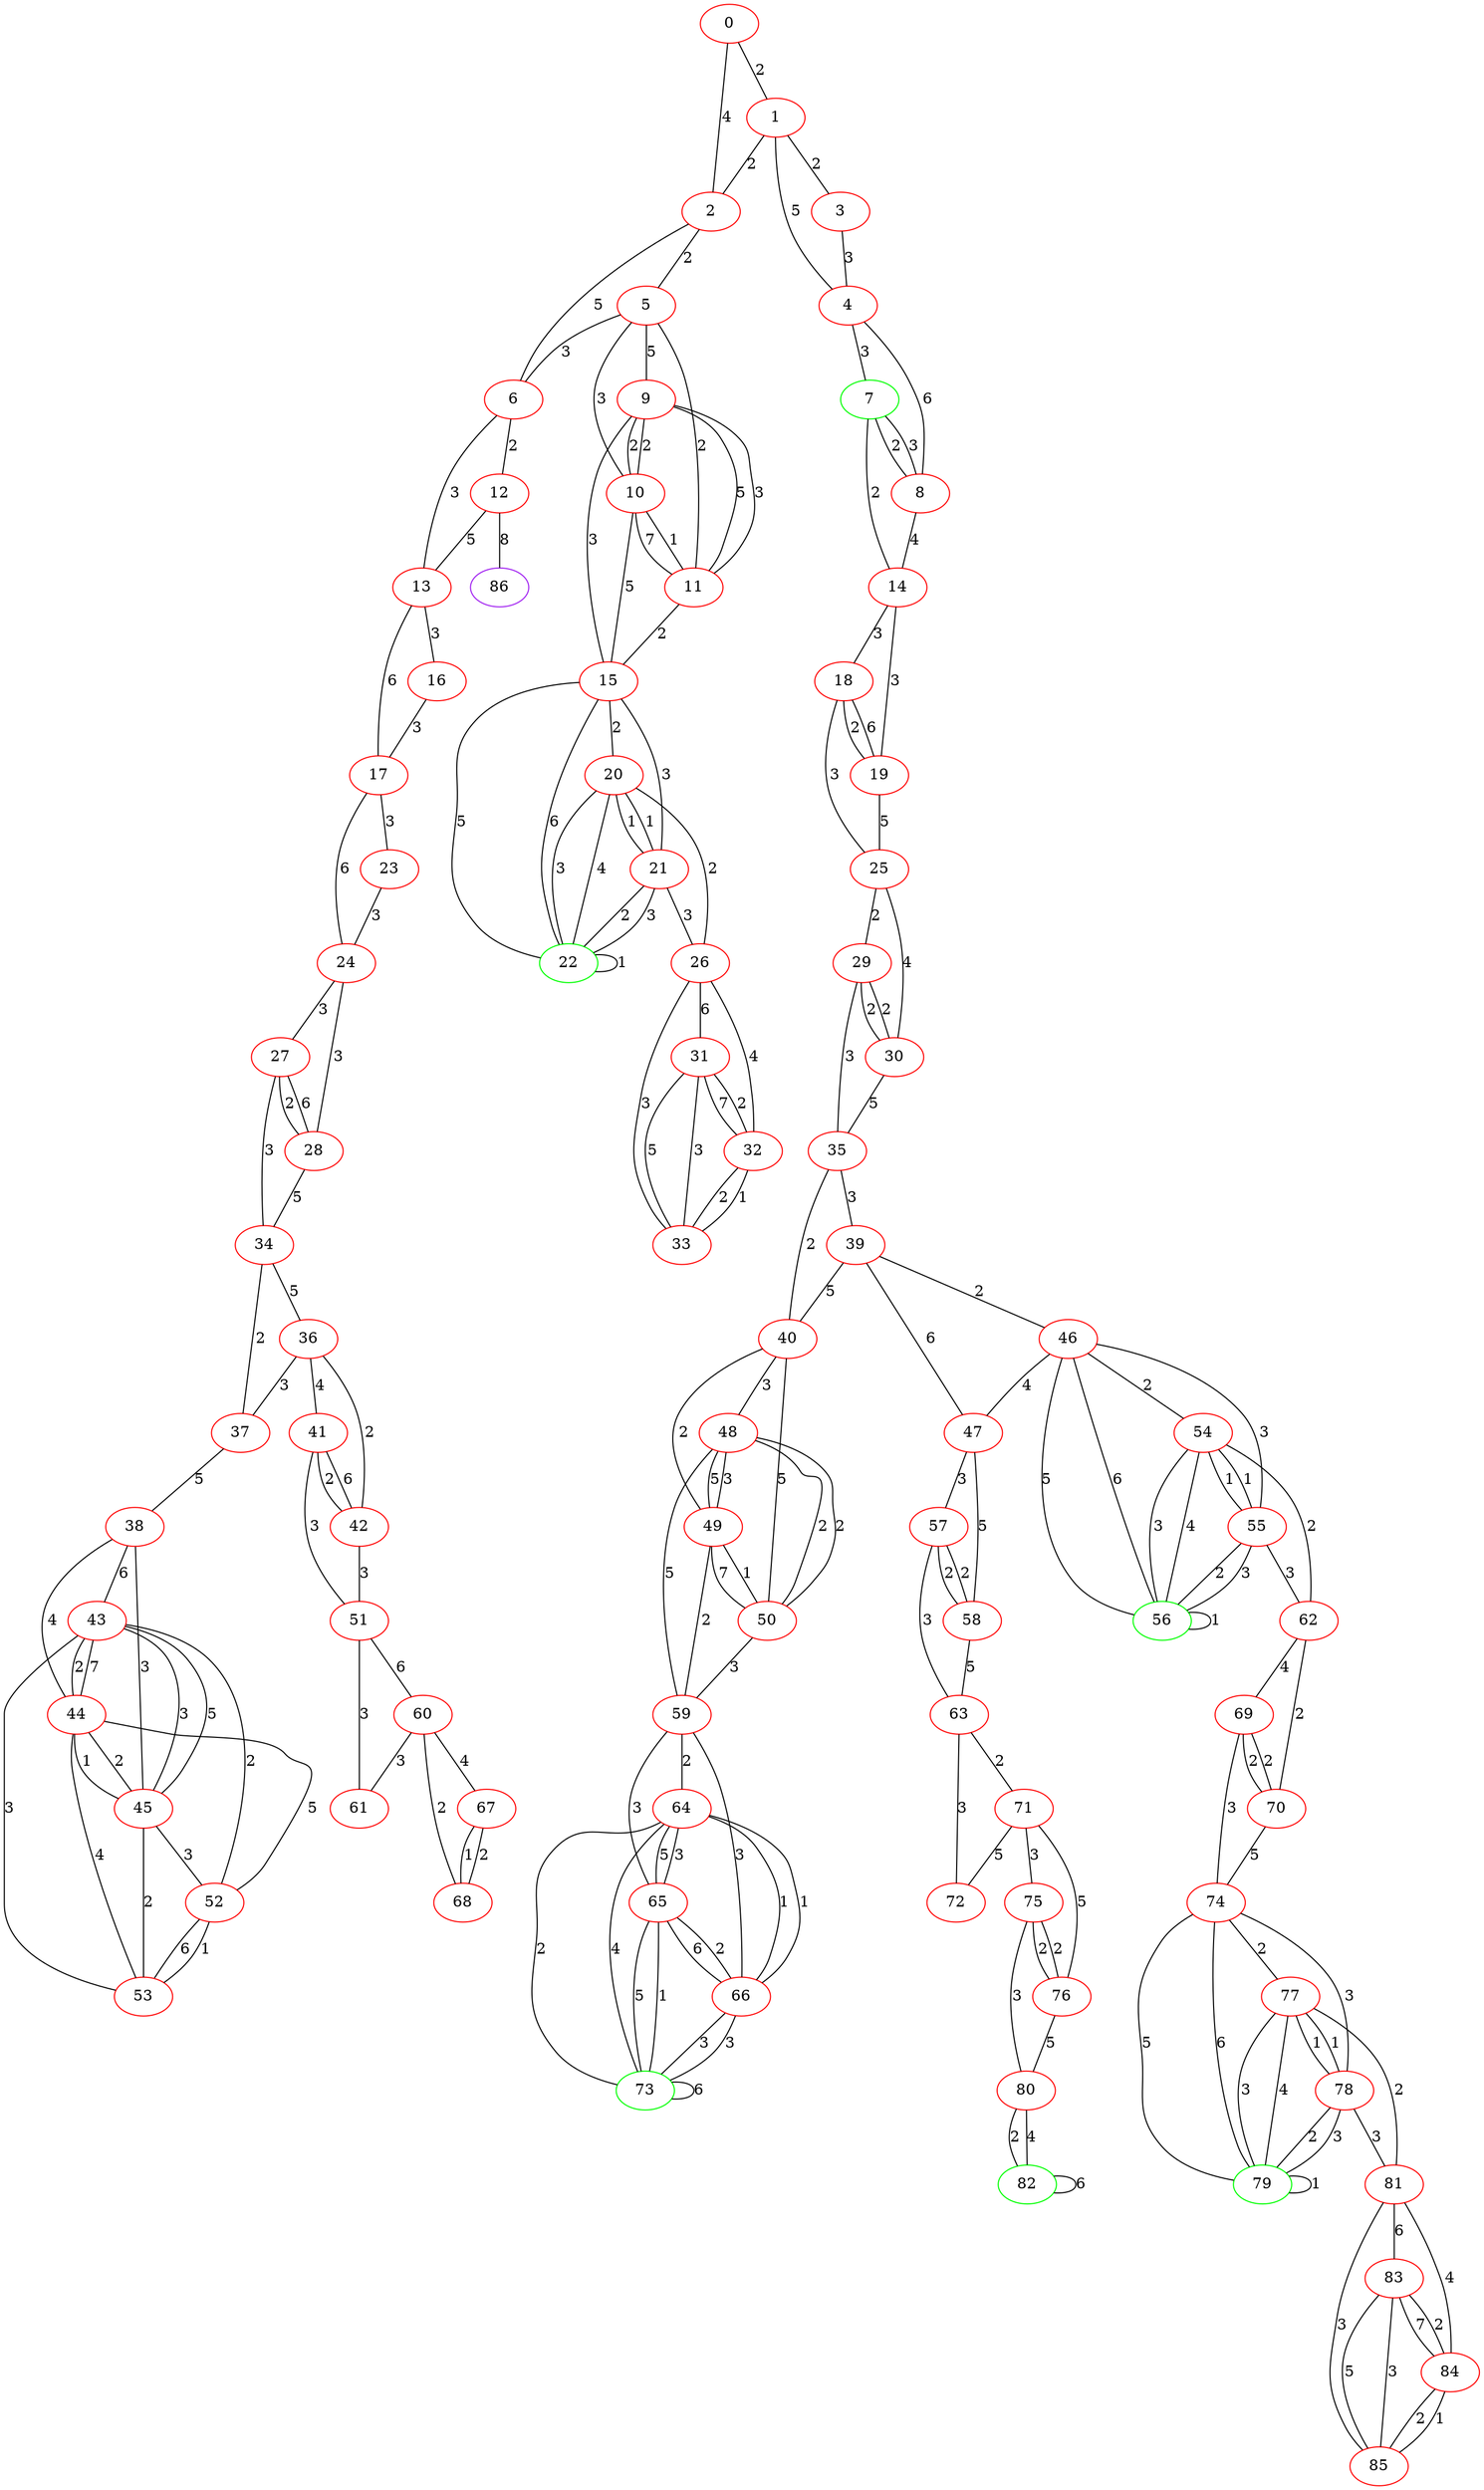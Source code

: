 graph "" {
0 [color=red, weight=1];
1 [color=red, weight=1];
2 [color=red, weight=1];
3 [color=red, weight=1];
4 [color=red, weight=1];
5 [color=red, weight=1];
6 [color=red, weight=1];
7 [color=green, weight=2];
8 [color=red, weight=1];
9 [color=red, weight=1];
10 [color=red, weight=1];
11 [color=red, weight=1];
12 [color=red, weight=1];
13 [color=red, weight=1];
14 [color=red, weight=1];
15 [color=red, weight=1];
16 [color=red, weight=1];
17 [color=red, weight=1];
18 [color=red, weight=1];
19 [color=red, weight=1];
20 [color=red, weight=1];
21 [color=red, weight=1];
22 [color=green, weight=2];
23 [color=red, weight=1];
24 [color=red, weight=1];
25 [color=red, weight=1];
26 [color=red, weight=1];
27 [color=red, weight=1];
28 [color=red, weight=1];
29 [color=red, weight=1];
30 [color=red, weight=1];
31 [color=red, weight=1];
32 [color=red, weight=1];
33 [color=red, weight=1];
34 [color=red, weight=1];
35 [color=red, weight=1];
36 [color=red, weight=1];
37 [color=red, weight=1];
38 [color=red, weight=1];
39 [color=red, weight=1];
40 [color=red, weight=1];
41 [color=red, weight=1];
42 [color=red, weight=1];
43 [color=red, weight=1];
44 [color=red, weight=1];
45 [color=red, weight=1];
46 [color=red, weight=1];
47 [color=red, weight=1];
48 [color=red, weight=1];
49 [color=red, weight=1];
50 [color=red, weight=1];
51 [color=red, weight=1];
52 [color=red, weight=1];
53 [color=red, weight=1];
54 [color=red, weight=1];
55 [color=red, weight=1];
56 [color=green, weight=2];
57 [color=red, weight=1];
58 [color=red, weight=1];
59 [color=red, weight=1];
60 [color=red, weight=1];
61 [color=red, weight=1];
62 [color=red, weight=1];
63 [color=red, weight=1];
64 [color=red, weight=1];
65 [color=red, weight=1];
66 [color=red, weight=1];
67 [color=red, weight=1];
68 [color=red, weight=1];
69 [color=red, weight=1];
70 [color=red, weight=1];
71 [color=red, weight=1];
72 [color=red, weight=1];
73 [color=green, weight=2];
74 [color=red, weight=1];
75 [color=red, weight=1];
76 [color=red, weight=1];
77 [color=red, weight=1];
78 [color=red, weight=1];
79 [color=green, weight=2];
80 [color=red, weight=1];
81 [color=red, weight=1];
82 [color=green, weight=2];
83 [color=red, weight=1];
84 [color=red, weight=1];
85 [color=red, weight=1];
86 [color=purple, weight=4];
0 -- 1  [key=0, label=2];
0 -- 2  [key=0, label=4];
1 -- 2  [key=0, label=2];
1 -- 3  [key=0, label=2];
1 -- 4  [key=0, label=5];
2 -- 5  [key=0, label=2];
2 -- 6  [key=0, label=5];
3 -- 4  [key=0, label=3];
4 -- 8  [key=0, label=6];
4 -- 7  [key=0, label=3];
5 -- 9  [key=0, label=5];
5 -- 11  [key=0, label=2];
5 -- 10  [key=0, label=3];
5 -- 6  [key=0, label=3];
6 -- 12  [key=0, label=2];
6 -- 13  [key=0, label=3];
7 -- 8  [key=0, label=2];
7 -- 8  [key=1, label=3];
7 -- 14  [key=0, label=2];
8 -- 14  [key=0, label=4];
9 -- 10  [key=0, label=2];
9 -- 10  [key=1, label=2];
9 -- 11  [key=0, label=5];
9 -- 11  [key=1, label=3];
9 -- 15  [key=0, label=3];
10 -- 11  [key=0, label=7];
10 -- 11  [key=1, label=1];
10 -- 15  [key=0, label=5];
11 -- 15  [key=0, label=2];
12 -- 86  [key=0, label=8];
12 -- 13  [key=0, label=5];
13 -- 16  [key=0, label=3];
13 -- 17  [key=0, label=6];
14 -- 18  [key=0, label=3];
14 -- 19  [key=0, label=3];
15 -- 20  [key=0, label=2];
15 -- 21  [key=0, label=3];
15 -- 22  [key=0, label=5];
15 -- 22  [key=1, label=6];
16 -- 17  [key=0, label=3];
17 -- 24  [key=0, label=6];
17 -- 23  [key=0, label=3];
18 -- 25  [key=0, label=3];
18 -- 19  [key=0, label=2];
18 -- 19  [key=1, label=6];
19 -- 25  [key=0, label=5];
20 -- 26  [key=0, label=2];
20 -- 21  [key=0, label=1];
20 -- 21  [key=1, label=1];
20 -- 22  [key=0, label=3];
20 -- 22  [key=1, label=4];
21 -- 26  [key=0, label=3];
21 -- 22  [key=0, label=2];
21 -- 22  [key=1, label=3];
22 -- 22  [key=0, label=1];
23 -- 24  [key=0, label=3];
24 -- 27  [key=0, label=3];
24 -- 28  [key=0, label=3];
25 -- 29  [key=0, label=2];
25 -- 30  [key=0, label=4];
26 -- 32  [key=0, label=4];
26 -- 33  [key=0, label=3];
26 -- 31  [key=0, label=6];
27 -- 34  [key=0, label=3];
27 -- 28  [key=0, label=2];
27 -- 28  [key=1, label=6];
28 -- 34  [key=0, label=5];
29 -- 35  [key=0, label=3];
29 -- 30  [key=0, label=2];
29 -- 30  [key=1, label=2];
30 -- 35  [key=0, label=5];
31 -- 32  [key=0, label=7];
31 -- 32  [key=1, label=2];
31 -- 33  [key=0, label=5];
31 -- 33  [key=1, label=3];
32 -- 33  [key=0, label=2];
32 -- 33  [key=1, label=1];
34 -- 36  [key=0, label=5];
34 -- 37  [key=0, label=2];
35 -- 40  [key=0, label=2];
35 -- 39  [key=0, label=3];
36 -- 41  [key=0, label=4];
36 -- 42  [key=0, label=2];
36 -- 37  [key=0, label=3];
37 -- 38  [key=0, label=5];
38 -- 43  [key=0, label=6];
38 -- 44  [key=0, label=4];
38 -- 45  [key=0, label=3];
39 -- 40  [key=0, label=5];
39 -- 46  [key=0, label=2];
39 -- 47  [key=0, label=6];
40 -- 48  [key=0, label=3];
40 -- 49  [key=0, label=2];
40 -- 50  [key=0, label=5];
41 -- 42  [key=0, label=2];
41 -- 42  [key=1, label=6];
41 -- 51  [key=0, label=3];
42 -- 51  [key=0, label=3];
43 -- 52  [key=0, label=2];
43 -- 44  [key=0, label=2];
43 -- 44  [key=1, label=7];
43 -- 45  [key=0, label=3];
43 -- 45  [key=1, label=5];
43 -- 53  [key=0, label=3];
44 -- 52  [key=0, label=5];
44 -- 45  [key=0, label=1];
44 -- 45  [key=1, label=2];
44 -- 53  [key=0, label=4];
45 -- 52  [key=0, label=3];
45 -- 53  [key=0, label=2];
46 -- 56  [key=0, label=5];
46 -- 56  [key=1, label=6];
46 -- 47  [key=0, label=4];
46 -- 54  [key=0, label=2];
46 -- 55  [key=0, label=3];
47 -- 57  [key=0, label=3];
47 -- 58  [key=0, label=5];
48 -- 49  [key=0, label=5];
48 -- 49  [key=1, label=3];
48 -- 50  [key=0, label=2];
48 -- 50  [key=1, label=2];
48 -- 59  [key=0, label=5];
49 -- 50  [key=0, label=7];
49 -- 50  [key=1, label=1];
49 -- 59  [key=0, label=2];
50 -- 59  [key=0, label=3];
51 -- 60  [key=0, label=6];
51 -- 61  [key=0, label=3];
52 -- 53  [key=0, label=6];
52 -- 53  [key=1, label=1];
54 -- 56  [key=0, label=3];
54 -- 56  [key=1, label=4];
54 -- 62  [key=0, label=2];
54 -- 55  [key=0, label=1];
54 -- 55  [key=1, label=1];
55 -- 56  [key=0, label=2];
55 -- 56  [key=1, label=3];
55 -- 62  [key=0, label=3];
56 -- 56  [key=0, label=1];
57 -- 58  [key=0, label=2];
57 -- 58  [key=1, label=2];
57 -- 63  [key=0, label=3];
58 -- 63  [key=0, label=5];
59 -- 64  [key=0, label=2];
59 -- 65  [key=0, label=3];
59 -- 66  [key=0, label=3];
60 -- 67  [key=0, label=4];
60 -- 68  [key=0, label=2];
60 -- 61  [key=0, label=3];
62 -- 70  [key=0, label=2];
62 -- 69  [key=0, label=4];
63 -- 72  [key=0, label=3];
63 -- 71  [key=0, label=2];
64 -- 65  [key=0, label=5];
64 -- 65  [key=1, label=3];
64 -- 66  [key=0, label=1];
64 -- 66  [key=1, label=1];
64 -- 73  [key=0, label=2];
64 -- 73  [key=1, label=4];
65 -- 73  [key=0, label=5];
65 -- 73  [key=1, label=1];
65 -- 66  [key=0, label=6];
65 -- 66  [key=1, label=2];
66 -- 73  [key=0, label=3];
66 -- 73  [key=1, label=3];
67 -- 68  [key=0, label=1];
67 -- 68  [key=1, label=2];
69 -- 74  [key=0, label=3];
69 -- 70  [key=0, label=2];
69 -- 70  [key=1, label=2];
70 -- 74  [key=0, label=5];
71 -- 72  [key=0, label=5];
71 -- 75  [key=0, label=3];
71 -- 76  [key=0, label=5];
73 -- 73  [key=0, label=6];
74 -- 79  [key=0, label=5];
74 -- 79  [key=1, label=6];
74 -- 78  [key=0, label=3];
74 -- 77  [key=0, label=2];
75 -- 80  [key=0, label=3];
75 -- 76  [key=0, label=2];
75 -- 76  [key=1, label=2];
76 -- 80  [key=0, label=5];
77 -- 81  [key=0, label=2];
77 -- 78  [key=0, label=1];
77 -- 78  [key=1, label=1];
77 -- 79  [key=0, label=3];
77 -- 79  [key=1, label=4];
78 -- 81  [key=0, label=3];
78 -- 79  [key=0, label=2];
78 -- 79  [key=1, label=3];
79 -- 79  [key=0, label=1];
80 -- 82  [key=0, label=2];
80 -- 82  [key=1, label=4];
81 -- 83  [key=0, label=6];
81 -- 84  [key=0, label=4];
81 -- 85  [key=0, label=3];
82 -- 82  [key=0, label=6];
83 -- 84  [key=0, label=7];
83 -- 84  [key=1, label=2];
83 -- 85  [key=0, label=5];
83 -- 85  [key=1, label=3];
84 -- 85  [key=0, label=2];
84 -- 85  [key=1, label=1];
}
